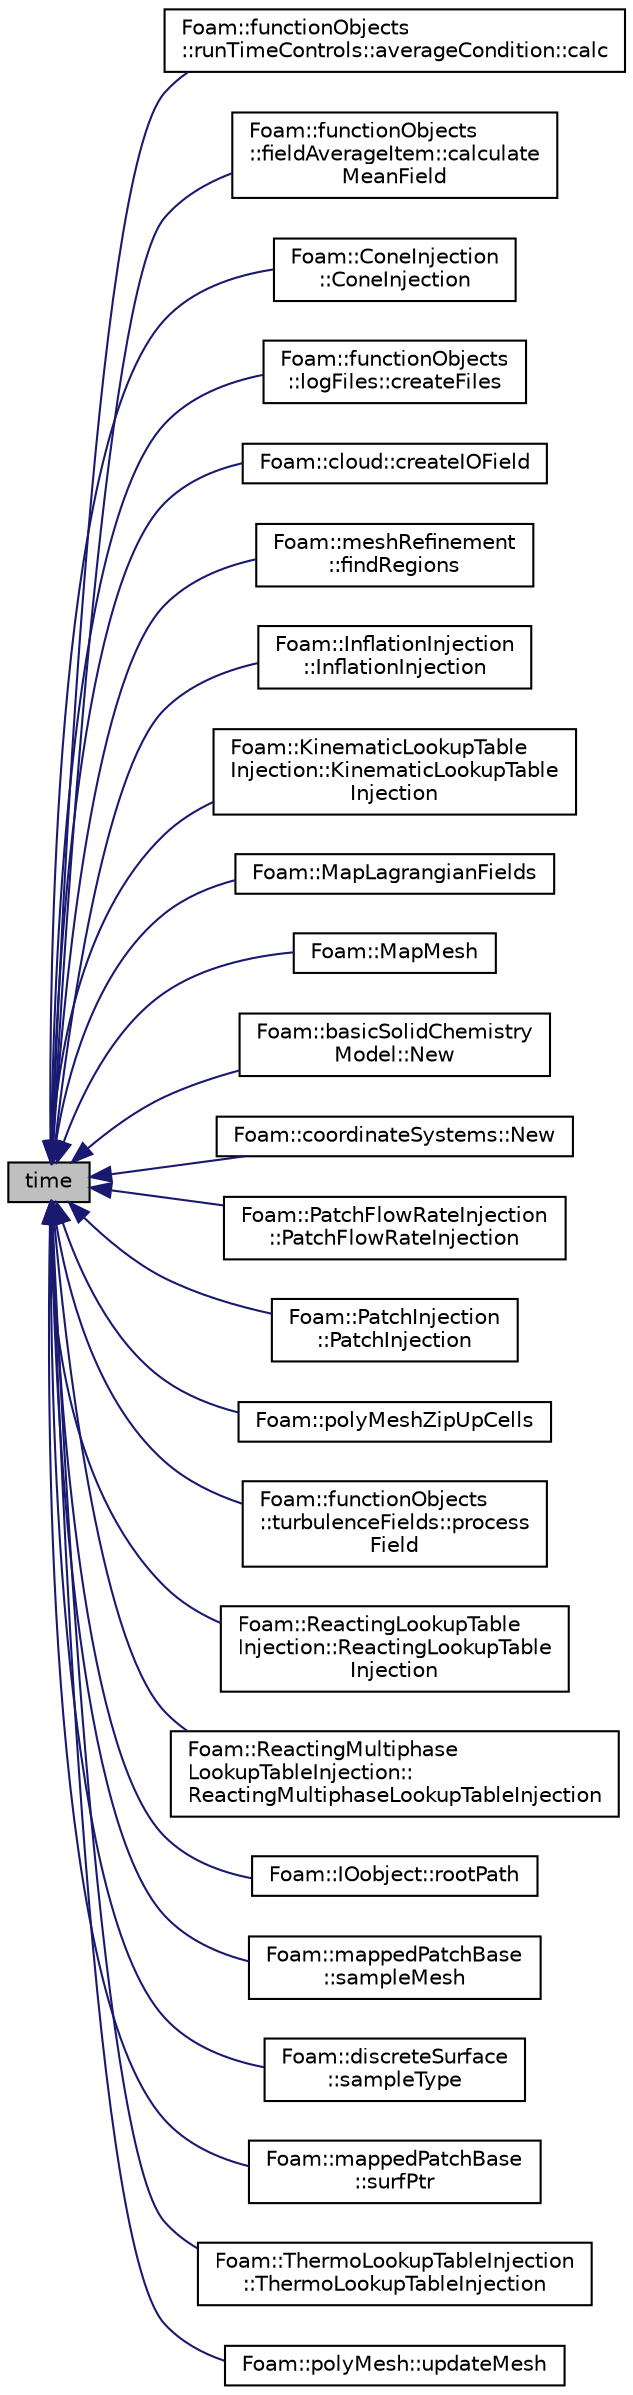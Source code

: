 digraph "time"
{
  bgcolor="transparent";
  edge [fontname="Helvetica",fontsize="10",labelfontname="Helvetica",labelfontsize="10"];
  node [fontname="Helvetica",fontsize="10",shape=record];
  rankdir="LR";
  Node1 [label="time",height=0.2,width=0.4,color="black", fillcolor="grey75", style="filled" fontcolor="black"];
  Node1 -> Node2 [dir="back",color="midnightblue",fontsize="10",style="solid",fontname="Helvetica"];
  Node2 [label="Foam::functionObjects\l::runTimeControls::averageCondition::calc",height=0.2,width=0.4,color="black",URL="$classFoam_1_1functionObjects_1_1runTimeControls_1_1averageCondition.html#a0f30a067398e62e8ee3c23d251fd274b",tooltip="Templated function to calculate the average. "];
  Node1 -> Node3 [dir="back",color="midnightblue",fontsize="10",style="solid",fontname="Helvetica"];
  Node3 [label="Foam::functionObjects\l::fieldAverageItem::calculate\lMeanField",height=0.2,width=0.4,color="black",URL="$classFoam_1_1functionObjects_1_1fieldAverageItem.html#a62ebb06bbe55ed52afdbf48f6bf372a0",tooltip="Calculate the mean field value. "];
  Node1 -> Node4 [dir="back",color="midnightblue",fontsize="10",style="solid",fontname="Helvetica"];
  Node4 [label="Foam::ConeInjection\l::ConeInjection",height=0.2,width=0.4,color="black",URL="$classFoam_1_1ConeInjection.html#a27734237622b5ec96d4f9bd9ea1b72a1",tooltip="Construct from dictionary. "];
  Node1 -> Node5 [dir="back",color="midnightblue",fontsize="10",style="solid",fontname="Helvetica"];
  Node5 [label="Foam::functionObjects\l::logFiles::createFiles",height=0.2,width=0.4,color="black",URL="$classFoam_1_1functionObjects_1_1logFiles.html#a2d6c3afdb1f10dce6be9079532be0091",tooltip="Create the output file. "];
  Node1 -> Node6 [dir="back",color="midnightblue",fontsize="10",style="solid",fontname="Helvetica"];
  Node6 [label="Foam::cloud::createIOField",height=0.2,width=0.4,color="black",URL="$classFoam_1_1cloud.html#abab5370bcd9b592d668467669acf1fd5"];
  Node1 -> Node7 [dir="back",color="midnightblue",fontsize="10",style="solid",fontname="Helvetica"];
  Node7 [label="Foam::meshRefinement\l::findRegions",height=0.2,width=0.4,color="black",URL="$classFoam_1_1meshRefinement.html#aeca8ea8a686211e214bf345dc71830b1",tooltip="Find regions points are in. "];
  Node1 -> Node8 [dir="back",color="midnightblue",fontsize="10",style="solid",fontname="Helvetica"];
  Node8 [label="Foam::InflationInjection\l::InflationInjection",height=0.2,width=0.4,color="black",URL="$classFoam_1_1InflationInjection.html#a507ed754c52ed201d90a2c3fe5f09add",tooltip="Construct from dictionary. "];
  Node1 -> Node9 [dir="back",color="midnightblue",fontsize="10",style="solid",fontname="Helvetica"];
  Node9 [label="Foam::KinematicLookupTable\lInjection::KinematicLookupTable\lInjection",height=0.2,width=0.4,color="black",URL="$classFoam_1_1KinematicLookupTableInjection.html#a8d13ebf3461e90e2ac1f45d8ec030d7a",tooltip="Construct from dictionary. "];
  Node1 -> Node10 [dir="back",color="midnightblue",fontsize="10",style="solid",fontname="Helvetica"];
  Node10 [label="Foam::MapLagrangianFields",height=0.2,width=0.4,color="black",URL="$namespaceFoam.html#ab7dc12409ad8bd46f9a4517c043d58de",tooltip="Gets the indices of (source)particles that have been appended to the. "];
  Node1 -> Node11 [dir="back",color="midnightblue",fontsize="10",style="solid",fontname="Helvetica"];
  Node11 [label="Foam::MapMesh",height=0.2,width=0.4,color="black",URL="$namespaceFoam.html#aaa7191b6ea8a7c946d7ef28941d416ce"];
  Node1 -> Node12 [dir="back",color="midnightblue",fontsize="10",style="solid",fontname="Helvetica"];
  Node12 [label="Foam::basicSolidChemistry\lModel::New",height=0.2,width=0.4,color="black",URL="$classFoam_1_1basicSolidChemistryModel.html#a0d716179d65bd0a5a370080c72a51df8",tooltip="Selector. "];
  Node1 -> Node13 [dir="back",color="midnightblue",fontsize="10",style="solid",fontname="Helvetica"];
  Node13 [label="Foam::coordinateSystems::New",height=0.2,width=0.4,color="black",URL="$classFoam_1_1coordinateSystems.html#a376c7b5be5eb047ecbc65454db0daeb3",tooltip="Return previously registered or read construct from &quot;constant&quot;. "];
  Node1 -> Node14 [dir="back",color="midnightblue",fontsize="10",style="solid",fontname="Helvetica"];
  Node14 [label="Foam::PatchFlowRateInjection\l::PatchFlowRateInjection",height=0.2,width=0.4,color="black",URL="$classFoam_1_1PatchFlowRateInjection.html#a91ebd5a3a02fc32a75bf8b93768e6017",tooltip="Construct from dictionary. "];
  Node1 -> Node15 [dir="back",color="midnightblue",fontsize="10",style="solid",fontname="Helvetica"];
  Node15 [label="Foam::PatchInjection\l::PatchInjection",height=0.2,width=0.4,color="black",URL="$classFoam_1_1PatchInjection.html#aa9c5600f0c25be3019777cc1d743ba6b",tooltip="Construct from dictionary. "];
  Node1 -> Node16 [dir="back",color="midnightblue",fontsize="10",style="solid",fontname="Helvetica"];
  Node16 [label="Foam::polyMeshZipUpCells",height=0.2,width=0.4,color="black",URL="$namespaceFoam.html#ab957fb2d74d8de84991a6246e876ecd2"];
  Node1 -> Node17 [dir="back",color="midnightblue",fontsize="10",style="solid",fontname="Helvetica"];
  Node17 [label="Foam::functionObjects\l::turbulenceFields::process\lField",height=0.2,width=0.4,color="black",URL="$classFoam_1_1functionObjects_1_1turbulenceFields.html#ac827971b4b660ed810a3ee4535e140c2",tooltip="Process the turbulence field. "];
  Node1 -> Node18 [dir="back",color="midnightblue",fontsize="10",style="solid",fontname="Helvetica"];
  Node18 [label="Foam::ReactingLookupTable\lInjection::ReactingLookupTable\lInjection",height=0.2,width=0.4,color="black",URL="$classFoam_1_1ReactingLookupTableInjection.html#a46d9e32f06dc33beaf5f4c693ad68428",tooltip="Construct from dictionary. "];
  Node1 -> Node19 [dir="back",color="midnightblue",fontsize="10",style="solid",fontname="Helvetica"];
  Node19 [label="Foam::ReactingMultiphase\lLookupTableInjection::\lReactingMultiphaseLookupTableInjection",height=0.2,width=0.4,color="black",URL="$classFoam_1_1ReactingMultiphaseLookupTableInjection.html#a5f978da1e74d130ef8a174ca38410469",tooltip="Construct from dictionary. "];
  Node1 -> Node20 [dir="back",color="midnightblue",fontsize="10",style="solid",fontname="Helvetica"];
  Node20 [label="Foam::IOobject::rootPath",height=0.2,width=0.4,color="black",URL="$classFoam_1_1IOobject.html#a2a4df1f35d766315adacf638bc3a9533"];
  Node1 -> Node21 [dir="back",color="midnightblue",fontsize="10",style="solid",fontname="Helvetica"];
  Node21 [label="Foam::mappedPatchBase\l::sampleMesh",height=0.2,width=0.4,color="black",URL="$classFoam_1_1mappedPatchBase.html#a80e7d2240854cf86b347a95cb1bab341",tooltip="Get the region mesh. "];
  Node1 -> Node22 [dir="back",color="midnightblue",fontsize="10",style="solid",fontname="Helvetica"];
  Node22 [label="Foam::discreteSurface\l::sampleType",height=0.2,width=0.4,color="black",URL="$classFoam_1_1discreteSurface.html#a6bf197a4f254f3ab647ae804b865498c",tooltip="Sample the volume field onto surface,. "];
  Node1 -> Node23 [dir="back",color="midnightblue",fontsize="10",style="solid",fontname="Helvetica"];
  Node23 [label="Foam::mappedPatchBase\l::surfPtr",height=0.2,width=0.4,color="black",URL="$classFoam_1_1mappedPatchBase.html#add4f5204e386a3b34748b7fbdf7bd8b2",tooltip="Return a pointer to the AMI projection surface. "];
  Node1 -> Node24 [dir="back",color="midnightblue",fontsize="10",style="solid",fontname="Helvetica"];
  Node24 [label="Foam::ThermoLookupTableInjection\l::ThermoLookupTableInjection",height=0.2,width=0.4,color="black",URL="$classFoam_1_1ThermoLookupTableInjection.html#a5b8ad8c69ca95f5265232b7146d43ab9",tooltip="Construct from dictionary. "];
  Node1 -> Node25 [dir="back",color="midnightblue",fontsize="10",style="solid",fontname="Helvetica"];
  Node25 [label="Foam::polyMesh::updateMesh",height=0.2,width=0.4,color="black",URL="$classFoam_1_1polyMesh.html#a9c8cde0b192708d622d874f8cc2df66d",tooltip="Update the mesh corresponding to given map. "];
}
